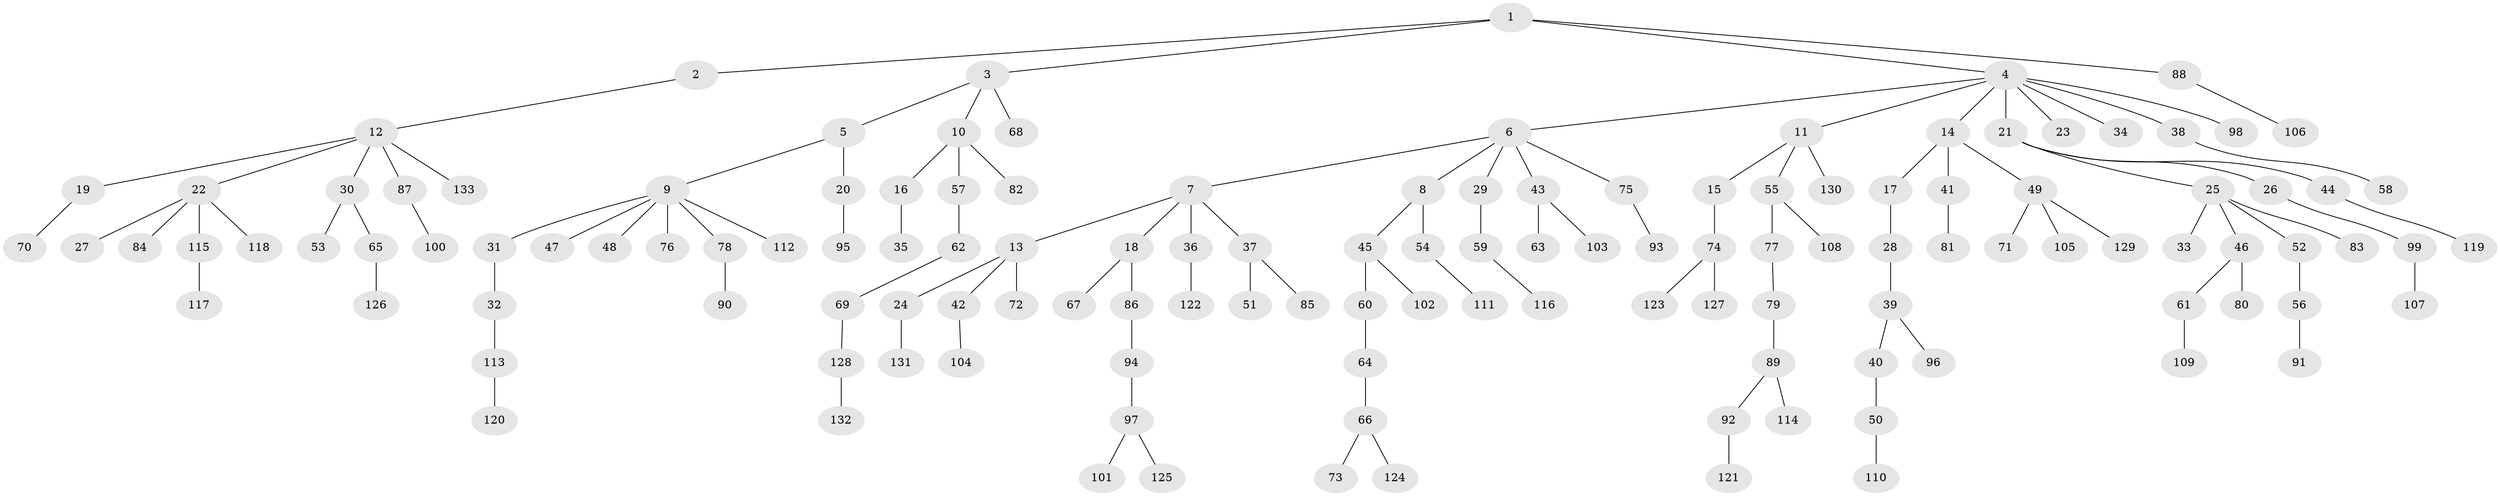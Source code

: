 // coarse degree distribution, {6: 0.010526315789473684, 2: 0.2736842105263158, 8: 0.010526315789473684, 3: 0.10526315789473684, 9: 0.021052631578947368, 7: 0.010526315789473684, 5: 0.010526315789473684, 4: 0.031578947368421054, 1: 0.5263157894736842}
// Generated by graph-tools (version 1.1) at 2025/52/02/27/25 19:52:09]
// undirected, 133 vertices, 132 edges
graph export_dot {
graph [start="1"]
  node [color=gray90,style=filled];
  1;
  2;
  3;
  4;
  5;
  6;
  7;
  8;
  9;
  10;
  11;
  12;
  13;
  14;
  15;
  16;
  17;
  18;
  19;
  20;
  21;
  22;
  23;
  24;
  25;
  26;
  27;
  28;
  29;
  30;
  31;
  32;
  33;
  34;
  35;
  36;
  37;
  38;
  39;
  40;
  41;
  42;
  43;
  44;
  45;
  46;
  47;
  48;
  49;
  50;
  51;
  52;
  53;
  54;
  55;
  56;
  57;
  58;
  59;
  60;
  61;
  62;
  63;
  64;
  65;
  66;
  67;
  68;
  69;
  70;
  71;
  72;
  73;
  74;
  75;
  76;
  77;
  78;
  79;
  80;
  81;
  82;
  83;
  84;
  85;
  86;
  87;
  88;
  89;
  90;
  91;
  92;
  93;
  94;
  95;
  96;
  97;
  98;
  99;
  100;
  101;
  102;
  103;
  104;
  105;
  106;
  107;
  108;
  109;
  110;
  111;
  112;
  113;
  114;
  115;
  116;
  117;
  118;
  119;
  120;
  121;
  122;
  123;
  124;
  125;
  126;
  127;
  128;
  129;
  130;
  131;
  132;
  133;
  1 -- 2;
  1 -- 3;
  1 -- 4;
  1 -- 88;
  2 -- 12;
  3 -- 5;
  3 -- 10;
  3 -- 68;
  4 -- 6;
  4 -- 11;
  4 -- 14;
  4 -- 21;
  4 -- 23;
  4 -- 34;
  4 -- 38;
  4 -- 98;
  5 -- 9;
  5 -- 20;
  6 -- 7;
  6 -- 8;
  6 -- 29;
  6 -- 43;
  6 -- 75;
  7 -- 13;
  7 -- 18;
  7 -- 36;
  7 -- 37;
  8 -- 45;
  8 -- 54;
  9 -- 31;
  9 -- 47;
  9 -- 48;
  9 -- 76;
  9 -- 78;
  9 -- 112;
  10 -- 16;
  10 -- 57;
  10 -- 82;
  11 -- 15;
  11 -- 55;
  11 -- 130;
  12 -- 19;
  12 -- 22;
  12 -- 30;
  12 -- 87;
  12 -- 133;
  13 -- 24;
  13 -- 42;
  13 -- 72;
  14 -- 17;
  14 -- 41;
  14 -- 49;
  15 -- 74;
  16 -- 35;
  17 -- 28;
  18 -- 67;
  18 -- 86;
  19 -- 70;
  20 -- 95;
  21 -- 25;
  21 -- 26;
  21 -- 44;
  22 -- 27;
  22 -- 84;
  22 -- 115;
  22 -- 118;
  24 -- 131;
  25 -- 33;
  25 -- 46;
  25 -- 52;
  25 -- 83;
  26 -- 99;
  28 -- 39;
  29 -- 59;
  30 -- 53;
  30 -- 65;
  31 -- 32;
  32 -- 113;
  36 -- 122;
  37 -- 51;
  37 -- 85;
  38 -- 58;
  39 -- 40;
  39 -- 96;
  40 -- 50;
  41 -- 81;
  42 -- 104;
  43 -- 63;
  43 -- 103;
  44 -- 119;
  45 -- 60;
  45 -- 102;
  46 -- 61;
  46 -- 80;
  49 -- 71;
  49 -- 105;
  49 -- 129;
  50 -- 110;
  52 -- 56;
  54 -- 111;
  55 -- 77;
  55 -- 108;
  56 -- 91;
  57 -- 62;
  59 -- 116;
  60 -- 64;
  61 -- 109;
  62 -- 69;
  64 -- 66;
  65 -- 126;
  66 -- 73;
  66 -- 124;
  69 -- 128;
  74 -- 123;
  74 -- 127;
  75 -- 93;
  77 -- 79;
  78 -- 90;
  79 -- 89;
  86 -- 94;
  87 -- 100;
  88 -- 106;
  89 -- 92;
  89 -- 114;
  92 -- 121;
  94 -- 97;
  97 -- 101;
  97 -- 125;
  99 -- 107;
  113 -- 120;
  115 -- 117;
  128 -- 132;
}
